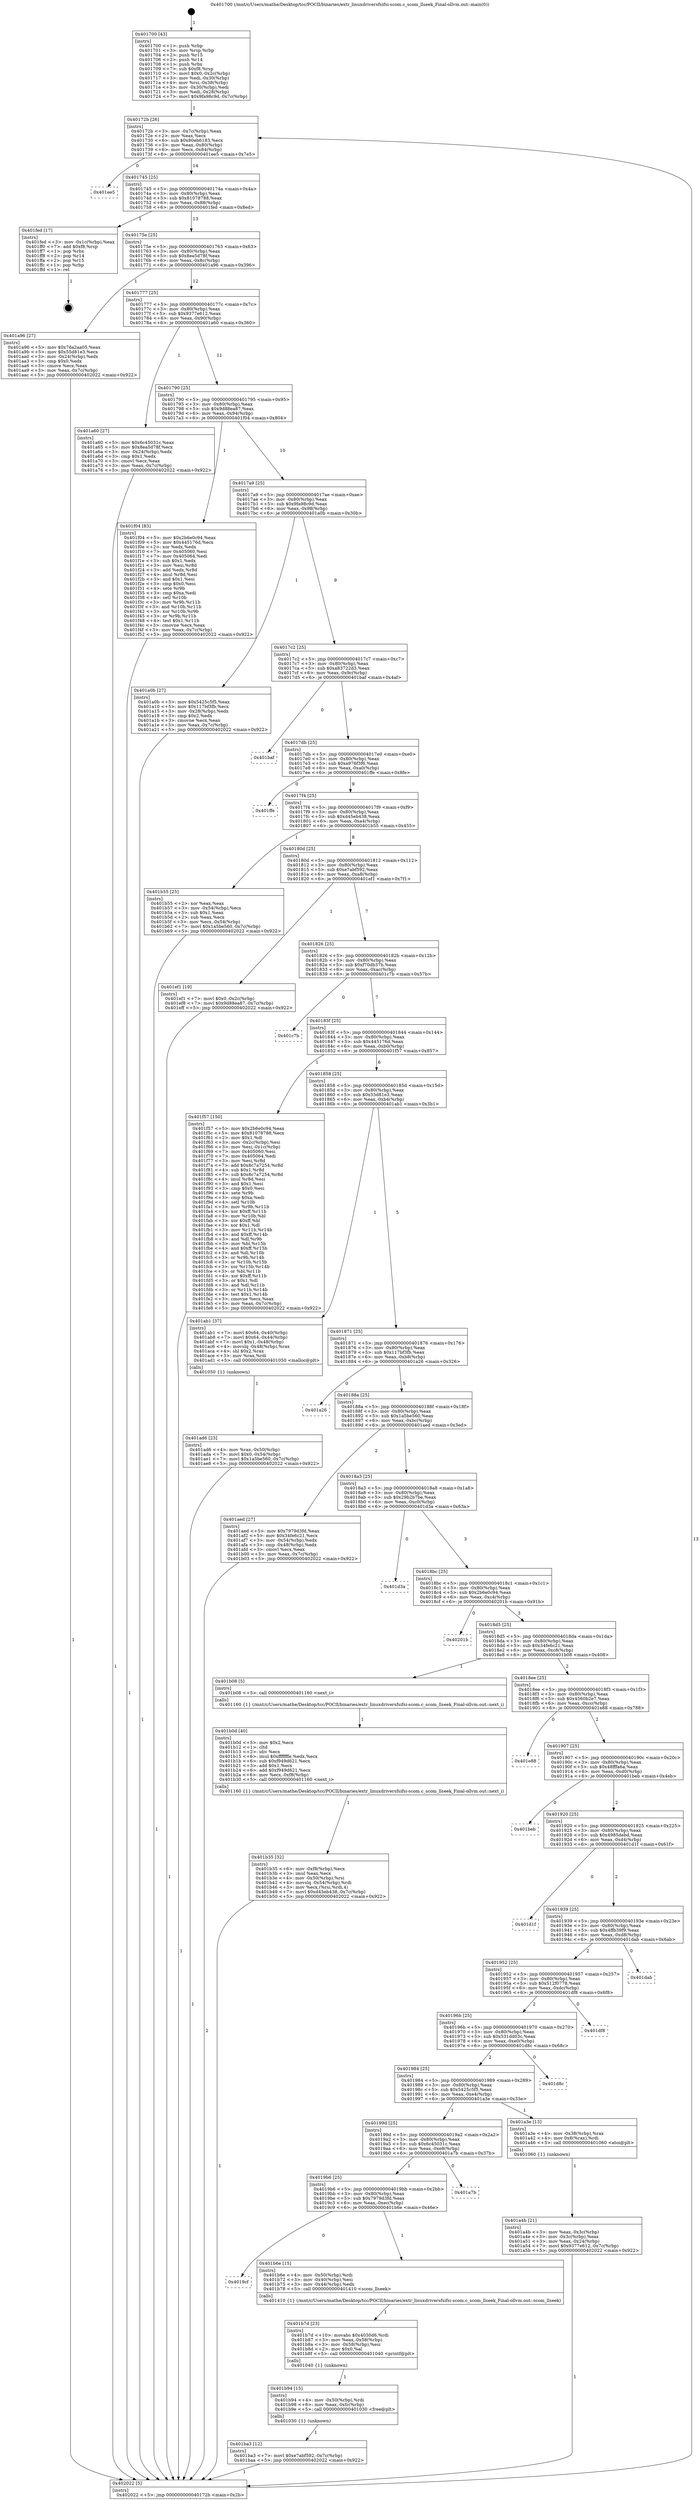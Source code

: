 digraph "0x401700" {
  label = "0x401700 (/mnt/c/Users/mathe/Desktop/tcc/POCII/binaries/extr_linuxdriversfsifsi-scom.c_scom_llseek_Final-ollvm.out::main(0))"
  labelloc = "t"
  node[shape=record]

  Entry [label="",width=0.3,height=0.3,shape=circle,fillcolor=black,style=filled]
  "0x40172b" [label="{
     0x40172b [26]\l
     | [instrs]\l
     &nbsp;&nbsp;0x40172b \<+3\>: mov -0x7c(%rbp),%eax\l
     &nbsp;&nbsp;0x40172e \<+2\>: mov %eax,%ecx\l
     &nbsp;&nbsp;0x401730 \<+6\>: sub $0x80eb6183,%ecx\l
     &nbsp;&nbsp;0x401736 \<+3\>: mov %eax,-0x80(%rbp)\l
     &nbsp;&nbsp;0x401739 \<+6\>: mov %ecx,-0x84(%rbp)\l
     &nbsp;&nbsp;0x40173f \<+6\>: je 0000000000401ee5 \<main+0x7e5\>\l
  }"]
  "0x401ee5" [label="{
     0x401ee5\l
  }", style=dashed]
  "0x401745" [label="{
     0x401745 [25]\l
     | [instrs]\l
     &nbsp;&nbsp;0x401745 \<+5\>: jmp 000000000040174a \<main+0x4a\>\l
     &nbsp;&nbsp;0x40174a \<+3\>: mov -0x80(%rbp),%eax\l
     &nbsp;&nbsp;0x40174d \<+5\>: sub $0x81078788,%eax\l
     &nbsp;&nbsp;0x401752 \<+6\>: mov %eax,-0x88(%rbp)\l
     &nbsp;&nbsp;0x401758 \<+6\>: je 0000000000401fed \<main+0x8ed\>\l
  }"]
  Exit [label="",width=0.3,height=0.3,shape=circle,fillcolor=black,style=filled,peripheries=2]
  "0x401fed" [label="{
     0x401fed [17]\l
     | [instrs]\l
     &nbsp;&nbsp;0x401fed \<+3\>: mov -0x1c(%rbp),%eax\l
     &nbsp;&nbsp;0x401ff0 \<+7\>: add $0xf8,%rsp\l
     &nbsp;&nbsp;0x401ff7 \<+1\>: pop %rbx\l
     &nbsp;&nbsp;0x401ff8 \<+2\>: pop %r14\l
     &nbsp;&nbsp;0x401ffa \<+2\>: pop %r15\l
     &nbsp;&nbsp;0x401ffc \<+1\>: pop %rbp\l
     &nbsp;&nbsp;0x401ffd \<+1\>: ret\l
  }"]
  "0x40175e" [label="{
     0x40175e [25]\l
     | [instrs]\l
     &nbsp;&nbsp;0x40175e \<+5\>: jmp 0000000000401763 \<main+0x63\>\l
     &nbsp;&nbsp;0x401763 \<+3\>: mov -0x80(%rbp),%eax\l
     &nbsp;&nbsp;0x401766 \<+5\>: sub $0x8ea5d78f,%eax\l
     &nbsp;&nbsp;0x40176b \<+6\>: mov %eax,-0x8c(%rbp)\l
     &nbsp;&nbsp;0x401771 \<+6\>: je 0000000000401a96 \<main+0x396\>\l
  }"]
  "0x401ba3" [label="{
     0x401ba3 [12]\l
     | [instrs]\l
     &nbsp;&nbsp;0x401ba3 \<+7\>: movl $0xe7abf592,-0x7c(%rbp)\l
     &nbsp;&nbsp;0x401baa \<+5\>: jmp 0000000000402022 \<main+0x922\>\l
  }"]
  "0x401a96" [label="{
     0x401a96 [27]\l
     | [instrs]\l
     &nbsp;&nbsp;0x401a96 \<+5\>: mov $0x7da2aa05,%eax\l
     &nbsp;&nbsp;0x401a9b \<+5\>: mov $0x55d81e3,%ecx\l
     &nbsp;&nbsp;0x401aa0 \<+3\>: mov -0x24(%rbp),%edx\l
     &nbsp;&nbsp;0x401aa3 \<+3\>: cmp $0x0,%edx\l
     &nbsp;&nbsp;0x401aa6 \<+3\>: cmove %ecx,%eax\l
     &nbsp;&nbsp;0x401aa9 \<+3\>: mov %eax,-0x7c(%rbp)\l
     &nbsp;&nbsp;0x401aac \<+5\>: jmp 0000000000402022 \<main+0x922\>\l
  }"]
  "0x401777" [label="{
     0x401777 [25]\l
     | [instrs]\l
     &nbsp;&nbsp;0x401777 \<+5\>: jmp 000000000040177c \<main+0x7c\>\l
     &nbsp;&nbsp;0x40177c \<+3\>: mov -0x80(%rbp),%eax\l
     &nbsp;&nbsp;0x40177f \<+5\>: sub $0x9377e612,%eax\l
     &nbsp;&nbsp;0x401784 \<+6\>: mov %eax,-0x90(%rbp)\l
     &nbsp;&nbsp;0x40178a \<+6\>: je 0000000000401a60 \<main+0x360\>\l
  }"]
  "0x401b94" [label="{
     0x401b94 [15]\l
     | [instrs]\l
     &nbsp;&nbsp;0x401b94 \<+4\>: mov -0x50(%rbp),%rdi\l
     &nbsp;&nbsp;0x401b98 \<+6\>: mov %eax,-0xfc(%rbp)\l
     &nbsp;&nbsp;0x401b9e \<+5\>: call 0000000000401030 \<free@plt\>\l
     | [calls]\l
     &nbsp;&nbsp;0x401030 \{1\} (unknown)\l
  }"]
  "0x401a60" [label="{
     0x401a60 [27]\l
     | [instrs]\l
     &nbsp;&nbsp;0x401a60 \<+5\>: mov $0x6c45031c,%eax\l
     &nbsp;&nbsp;0x401a65 \<+5\>: mov $0x8ea5d78f,%ecx\l
     &nbsp;&nbsp;0x401a6a \<+3\>: mov -0x24(%rbp),%edx\l
     &nbsp;&nbsp;0x401a6d \<+3\>: cmp $0x1,%edx\l
     &nbsp;&nbsp;0x401a70 \<+3\>: cmovl %ecx,%eax\l
     &nbsp;&nbsp;0x401a73 \<+3\>: mov %eax,-0x7c(%rbp)\l
     &nbsp;&nbsp;0x401a76 \<+5\>: jmp 0000000000402022 \<main+0x922\>\l
  }"]
  "0x401790" [label="{
     0x401790 [25]\l
     | [instrs]\l
     &nbsp;&nbsp;0x401790 \<+5\>: jmp 0000000000401795 \<main+0x95\>\l
     &nbsp;&nbsp;0x401795 \<+3\>: mov -0x80(%rbp),%eax\l
     &nbsp;&nbsp;0x401798 \<+5\>: sub $0x9d88ea87,%eax\l
     &nbsp;&nbsp;0x40179d \<+6\>: mov %eax,-0x94(%rbp)\l
     &nbsp;&nbsp;0x4017a3 \<+6\>: je 0000000000401f04 \<main+0x804\>\l
  }"]
  "0x401b7d" [label="{
     0x401b7d [23]\l
     | [instrs]\l
     &nbsp;&nbsp;0x401b7d \<+10\>: movabs $0x4030d6,%rdi\l
     &nbsp;&nbsp;0x401b87 \<+3\>: mov %eax,-0x58(%rbp)\l
     &nbsp;&nbsp;0x401b8a \<+3\>: mov -0x58(%rbp),%esi\l
     &nbsp;&nbsp;0x401b8d \<+2\>: mov $0x0,%al\l
     &nbsp;&nbsp;0x401b8f \<+5\>: call 0000000000401040 \<printf@plt\>\l
     | [calls]\l
     &nbsp;&nbsp;0x401040 \{1\} (unknown)\l
  }"]
  "0x401f04" [label="{
     0x401f04 [83]\l
     | [instrs]\l
     &nbsp;&nbsp;0x401f04 \<+5\>: mov $0x2b6e0c94,%eax\l
     &nbsp;&nbsp;0x401f09 \<+5\>: mov $0x445176d,%ecx\l
     &nbsp;&nbsp;0x401f0e \<+2\>: xor %edx,%edx\l
     &nbsp;&nbsp;0x401f10 \<+7\>: mov 0x405060,%esi\l
     &nbsp;&nbsp;0x401f17 \<+7\>: mov 0x405064,%edi\l
     &nbsp;&nbsp;0x401f1e \<+3\>: sub $0x1,%edx\l
     &nbsp;&nbsp;0x401f21 \<+3\>: mov %esi,%r8d\l
     &nbsp;&nbsp;0x401f24 \<+3\>: add %edx,%r8d\l
     &nbsp;&nbsp;0x401f27 \<+4\>: imul %r8d,%esi\l
     &nbsp;&nbsp;0x401f2b \<+3\>: and $0x1,%esi\l
     &nbsp;&nbsp;0x401f2e \<+3\>: cmp $0x0,%esi\l
     &nbsp;&nbsp;0x401f31 \<+4\>: sete %r9b\l
     &nbsp;&nbsp;0x401f35 \<+3\>: cmp $0xa,%edi\l
     &nbsp;&nbsp;0x401f38 \<+4\>: setl %r10b\l
     &nbsp;&nbsp;0x401f3c \<+3\>: mov %r9b,%r11b\l
     &nbsp;&nbsp;0x401f3f \<+3\>: and %r10b,%r11b\l
     &nbsp;&nbsp;0x401f42 \<+3\>: xor %r10b,%r9b\l
     &nbsp;&nbsp;0x401f45 \<+3\>: or %r9b,%r11b\l
     &nbsp;&nbsp;0x401f48 \<+4\>: test $0x1,%r11b\l
     &nbsp;&nbsp;0x401f4c \<+3\>: cmovne %ecx,%eax\l
     &nbsp;&nbsp;0x401f4f \<+3\>: mov %eax,-0x7c(%rbp)\l
     &nbsp;&nbsp;0x401f52 \<+5\>: jmp 0000000000402022 \<main+0x922\>\l
  }"]
  "0x4017a9" [label="{
     0x4017a9 [25]\l
     | [instrs]\l
     &nbsp;&nbsp;0x4017a9 \<+5\>: jmp 00000000004017ae \<main+0xae\>\l
     &nbsp;&nbsp;0x4017ae \<+3\>: mov -0x80(%rbp),%eax\l
     &nbsp;&nbsp;0x4017b1 \<+5\>: sub $0x9fa98c9d,%eax\l
     &nbsp;&nbsp;0x4017b6 \<+6\>: mov %eax,-0x98(%rbp)\l
     &nbsp;&nbsp;0x4017bc \<+6\>: je 0000000000401a0b \<main+0x30b\>\l
  }"]
  "0x4019cf" [label="{
     0x4019cf\l
  }", style=dashed]
  "0x401a0b" [label="{
     0x401a0b [27]\l
     | [instrs]\l
     &nbsp;&nbsp;0x401a0b \<+5\>: mov $0x5425c5f5,%eax\l
     &nbsp;&nbsp;0x401a10 \<+5\>: mov $0x117bf3fb,%ecx\l
     &nbsp;&nbsp;0x401a15 \<+3\>: mov -0x28(%rbp),%edx\l
     &nbsp;&nbsp;0x401a18 \<+3\>: cmp $0x2,%edx\l
     &nbsp;&nbsp;0x401a1b \<+3\>: cmovne %ecx,%eax\l
     &nbsp;&nbsp;0x401a1e \<+3\>: mov %eax,-0x7c(%rbp)\l
     &nbsp;&nbsp;0x401a21 \<+5\>: jmp 0000000000402022 \<main+0x922\>\l
  }"]
  "0x4017c2" [label="{
     0x4017c2 [25]\l
     | [instrs]\l
     &nbsp;&nbsp;0x4017c2 \<+5\>: jmp 00000000004017c7 \<main+0xc7\>\l
     &nbsp;&nbsp;0x4017c7 \<+3\>: mov -0x80(%rbp),%eax\l
     &nbsp;&nbsp;0x4017ca \<+5\>: sub $0xa83722d3,%eax\l
     &nbsp;&nbsp;0x4017cf \<+6\>: mov %eax,-0x9c(%rbp)\l
     &nbsp;&nbsp;0x4017d5 \<+6\>: je 0000000000401baf \<main+0x4af\>\l
  }"]
  "0x402022" [label="{
     0x402022 [5]\l
     | [instrs]\l
     &nbsp;&nbsp;0x402022 \<+5\>: jmp 000000000040172b \<main+0x2b\>\l
  }"]
  "0x401700" [label="{
     0x401700 [43]\l
     | [instrs]\l
     &nbsp;&nbsp;0x401700 \<+1\>: push %rbp\l
     &nbsp;&nbsp;0x401701 \<+3\>: mov %rsp,%rbp\l
     &nbsp;&nbsp;0x401704 \<+2\>: push %r15\l
     &nbsp;&nbsp;0x401706 \<+2\>: push %r14\l
     &nbsp;&nbsp;0x401708 \<+1\>: push %rbx\l
     &nbsp;&nbsp;0x401709 \<+7\>: sub $0xf8,%rsp\l
     &nbsp;&nbsp;0x401710 \<+7\>: movl $0x0,-0x2c(%rbp)\l
     &nbsp;&nbsp;0x401717 \<+3\>: mov %edi,-0x30(%rbp)\l
     &nbsp;&nbsp;0x40171a \<+4\>: mov %rsi,-0x38(%rbp)\l
     &nbsp;&nbsp;0x40171e \<+3\>: mov -0x30(%rbp),%edi\l
     &nbsp;&nbsp;0x401721 \<+3\>: mov %edi,-0x28(%rbp)\l
     &nbsp;&nbsp;0x401724 \<+7\>: movl $0x9fa98c9d,-0x7c(%rbp)\l
  }"]
  "0x401b6e" [label="{
     0x401b6e [15]\l
     | [instrs]\l
     &nbsp;&nbsp;0x401b6e \<+4\>: mov -0x50(%rbp),%rdi\l
     &nbsp;&nbsp;0x401b72 \<+3\>: mov -0x40(%rbp),%esi\l
     &nbsp;&nbsp;0x401b75 \<+3\>: mov -0x44(%rbp),%edx\l
     &nbsp;&nbsp;0x401b78 \<+5\>: call 0000000000401410 \<scom_llseek\>\l
     | [calls]\l
     &nbsp;&nbsp;0x401410 \{1\} (/mnt/c/Users/mathe/Desktop/tcc/POCII/binaries/extr_linuxdriversfsifsi-scom.c_scom_llseek_Final-ollvm.out::scom_llseek)\l
  }"]
  "0x401baf" [label="{
     0x401baf\l
  }", style=dashed]
  "0x4017db" [label="{
     0x4017db [25]\l
     | [instrs]\l
     &nbsp;&nbsp;0x4017db \<+5\>: jmp 00000000004017e0 \<main+0xe0\>\l
     &nbsp;&nbsp;0x4017e0 \<+3\>: mov -0x80(%rbp),%eax\l
     &nbsp;&nbsp;0x4017e3 \<+5\>: sub $0xa976f3f6,%eax\l
     &nbsp;&nbsp;0x4017e8 \<+6\>: mov %eax,-0xa0(%rbp)\l
     &nbsp;&nbsp;0x4017ee \<+6\>: je 0000000000401ffe \<main+0x8fe\>\l
  }"]
  "0x4019b6" [label="{
     0x4019b6 [25]\l
     | [instrs]\l
     &nbsp;&nbsp;0x4019b6 \<+5\>: jmp 00000000004019bb \<main+0x2bb\>\l
     &nbsp;&nbsp;0x4019bb \<+3\>: mov -0x80(%rbp),%eax\l
     &nbsp;&nbsp;0x4019be \<+5\>: sub $0x7979d3fd,%eax\l
     &nbsp;&nbsp;0x4019c3 \<+6\>: mov %eax,-0xec(%rbp)\l
     &nbsp;&nbsp;0x4019c9 \<+6\>: je 0000000000401b6e \<main+0x46e\>\l
  }"]
  "0x401ffe" [label="{
     0x401ffe\l
  }", style=dashed]
  "0x4017f4" [label="{
     0x4017f4 [25]\l
     | [instrs]\l
     &nbsp;&nbsp;0x4017f4 \<+5\>: jmp 00000000004017f9 \<main+0xf9\>\l
     &nbsp;&nbsp;0x4017f9 \<+3\>: mov -0x80(%rbp),%eax\l
     &nbsp;&nbsp;0x4017fc \<+5\>: sub $0xd45eb438,%eax\l
     &nbsp;&nbsp;0x401801 \<+6\>: mov %eax,-0xa4(%rbp)\l
     &nbsp;&nbsp;0x401807 \<+6\>: je 0000000000401b55 \<main+0x455\>\l
  }"]
  "0x401a7b" [label="{
     0x401a7b\l
  }", style=dashed]
  "0x401b55" [label="{
     0x401b55 [25]\l
     | [instrs]\l
     &nbsp;&nbsp;0x401b55 \<+2\>: xor %eax,%eax\l
     &nbsp;&nbsp;0x401b57 \<+3\>: mov -0x54(%rbp),%ecx\l
     &nbsp;&nbsp;0x401b5a \<+3\>: sub $0x1,%eax\l
     &nbsp;&nbsp;0x401b5d \<+2\>: sub %eax,%ecx\l
     &nbsp;&nbsp;0x401b5f \<+3\>: mov %ecx,-0x54(%rbp)\l
     &nbsp;&nbsp;0x401b62 \<+7\>: movl $0x1a5be560,-0x7c(%rbp)\l
     &nbsp;&nbsp;0x401b69 \<+5\>: jmp 0000000000402022 \<main+0x922\>\l
  }"]
  "0x40180d" [label="{
     0x40180d [25]\l
     | [instrs]\l
     &nbsp;&nbsp;0x40180d \<+5\>: jmp 0000000000401812 \<main+0x112\>\l
     &nbsp;&nbsp;0x401812 \<+3\>: mov -0x80(%rbp),%eax\l
     &nbsp;&nbsp;0x401815 \<+5\>: sub $0xe7abf592,%eax\l
     &nbsp;&nbsp;0x40181a \<+6\>: mov %eax,-0xa8(%rbp)\l
     &nbsp;&nbsp;0x401820 \<+6\>: je 0000000000401ef1 \<main+0x7f1\>\l
  }"]
  "0x401b35" [label="{
     0x401b35 [32]\l
     | [instrs]\l
     &nbsp;&nbsp;0x401b35 \<+6\>: mov -0xf8(%rbp),%ecx\l
     &nbsp;&nbsp;0x401b3b \<+3\>: imul %eax,%ecx\l
     &nbsp;&nbsp;0x401b3e \<+4\>: mov -0x50(%rbp),%rsi\l
     &nbsp;&nbsp;0x401b42 \<+4\>: movslq -0x54(%rbp),%rdi\l
     &nbsp;&nbsp;0x401b46 \<+3\>: mov %ecx,(%rsi,%rdi,4)\l
     &nbsp;&nbsp;0x401b49 \<+7\>: movl $0xd45eb438,-0x7c(%rbp)\l
     &nbsp;&nbsp;0x401b50 \<+5\>: jmp 0000000000402022 \<main+0x922\>\l
  }"]
  "0x401ef1" [label="{
     0x401ef1 [19]\l
     | [instrs]\l
     &nbsp;&nbsp;0x401ef1 \<+7\>: movl $0x0,-0x2c(%rbp)\l
     &nbsp;&nbsp;0x401ef8 \<+7\>: movl $0x9d88ea87,-0x7c(%rbp)\l
     &nbsp;&nbsp;0x401eff \<+5\>: jmp 0000000000402022 \<main+0x922\>\l
  }"]
  "0x401826" [label="{
     0x401826 [25]\l
     | [instrs]\l
     &nbsp;&nbsp;0x401826 \<+5\>: jmp 000000000040182b \<main+0x12b\>\l
     &nbsp;&nbsp;0x40182b \<+3\>: mov -0x80(%rbp),%eax\l
     &nbsp;&nbsp;0x40182e \<+5\>: sub $0xf70db37b,%eax\l
     &nbsp;&nbsp;0x401833 \<+6\>: mov %eax,-0xac(%rbp)\l
     &nbsp;&nbsp;0x401839 \<+6\>: je 0000000000401c7b \<main+0x57b\>\l
  }"]
  "0x401b0d" [label="{
     0x401b0d [40]\l
     | [instrs]\l
     &nbsp;&nbsp;0x401b0d \<+5\>: mov $0x2,%ecx\l
     &nbsp;&nbsp;0x401b12 \<+1\>: cltd\l
     &nbsp;&nbsp;0x401b13 \<+2\>: idiv %ecx\l
     &nbsp;&nbsp;0x401b15 \<+6\>: imul $0xfffffffe,%edx,%ecx\l
     &nbsp;&nbsp;0x401b1b \<+6\>: sub $0xf949d621,%ecx\l
     &nbsp;&nbsp;0x401b21 \<+3\>: add $0x1,%ecx\l
     &nbsp;&nbsp;0x401b24 \<+6\>: add $0xf949d621,%ecx\l
     &nbsp;&nbsp;0x401b2a \<+6\>: mov %ecx,-0xf8(%rbp)\l
     &nbsp;&nbsp;0x401b30 \<+5\>: call 0000000000401160 \<next_i\>\l
     | [calls]\l
     &nbsp;&nbsp;0x401160 \{1\} (/mnt/c/Users/mathe/Desktop/tcc/POCII/binaries/extr_linuxdriversfsifsi-scom.c_scom_llseek_Final-ollvm.out::next_i)\l
  }"]
  "0x401c7b" [label="{
     0x401c7b\l
  }", style=dashed]
  "0x40183f" [label="{
     0x40183f [25]\l
     | [instrs]\l
     &nbsp;&nbsp;0x40183f \<+5\>: jmp 0000000000401844 \<main+0x144\>\l
     &nbsp;&nbsp;0x401844 \<+3\>: mov -0x80(%rbp),%eax\l
     &nbsp;&nbsp;0x401847 \<+5\>: sub $0x445176d,%eax\l
     &nbsp;&nbsp;0x40184c \<+6\>: mov %eax,-0xb0(%rbp)\l
     &nbsp;&nbsp;0x401852 \<+6\>: je 0000000000401f57 \<main+0x857\>\l
  }"]
  "0x401ad6" [label="{
     0x401ad6 [23]\l
     | [instrs]\l
     &nbsp;&nbsp;0x401ad6 \<+4\>: mov %rax,-0x50(%rbp)\l
     &nbsp;&nbsp;0x401ada \<+7\>: movl $0x0,-0x54(%rbp)\l
     &nbsp;&nbsp;0x401ae1 \<+7\>: movl $0x1a5be560,-0x7c(%rbp)\l
     &nbsp;&nbsp;0x401ae8 \<+5\>: jmp 0000000000402022 \<main+0x922\>\l
  }"]
  "0x401f57" [label="{
     0x401f57 [150]\l
     | [instrs]\l
     &nbsp;&nbsp;0x401f57 \<+5\>: mov $0x2b6e0c94,%eax\l
     &nbsp;&nbsp;0x401f5c \<+5\>: mov $0x81078788,%ecx\l
     &nbsp;&nbsp;0x401f61 \<+2\>: mov $0x1,%dl\l
     &nbsp;&nbsp;0x401f63 \<+3\>: mov -0x2c(%rbp),%esi\l
     &nbsp;&nbsp;0x401f66 \<+3\>: mov %esi,-0x1c(%rbp)\l
     &nbsp;&nbsp;0x401f69 \<+7\>: mov 0x405060,%esi\l
     &nbsp;&nbsp;0x401f70 \<+7\>: mov 0x405064,%edi\l
     &nbsp;&nbsp;0x401f77 \<+3\>: mov %esi,%r8d\l
     &nbsp;&nbsp;0x401f7a \<+7\>: add $0x8c7a7254,%r8d\l
     &nbsp;&nbsp;0x401f81 \<+4\>: sub $0x1,%r8d\l
     &nbsp;&nbsp;0x401f85 \<+7\>: sub $0x8c7a7254,%r8d\l
     &nbsp;&nbsp;0x401f8c \<+4\>: imul %r8d,%esi\l
     &nbsp;&nbsp;0x401f90 \<+3\>: and $0x1,%esi\l
     &nbsp;&nbsp;0x401f93 \<+3\>: cmp $0x0,%esi\l
     &nbsp;&nbsp;0x401f96 \<+4\>: sete %r9b\l
     &nbsp;&nbsp;0x401f9a \<+3\>: cmp $0xa,%edi\l
     &nbsp;&nbsp;0x401f9d \<+4\>: setl %r10b\l
     &nbsp;&nbsp;0x401fa1 \<+3\>: mov %r9b,%r11b\l
     &nbsp;&nbsp;0x401fa4 \<+4\>: xor $0xff,%r11b\l
     &nbsp;&nbsp;0x401fa8 \<+3\>: mov %r10b,%bl\l
     &nbsp;&nbsp;0x401fab \<+3\>: xor $0xff,%bl\l
     &nbsp;&nbsp;0x401fae \<+3\>: xor $0x1,%dl\l
     &nbsp;&nbsp;0x401fb1 \<+3\>: mov %r11b,%r14b\l
     &nbsp;&nbsp;0x401fb4 \<+4\>: and $0xff,%r14b\l
     &nbsp;&nbsp;0x401fb8 \<+3\>: and %dl,%r9b\l
     &nbsp;&nbsp;0x401fbb \<+3\>: mov %bl,%r15b\l
     &nbsp;&nbsp;0x401fbe \<+4\>: and $0xff,%r15b\l
     &nbsp;&nbsp;0x401fc2 \<+3\>: and %dl,%r10b\l
     &nbsp;&nbsp;0x401fc5 \<+3\>: or %r9b,%r14b\l
     &nbsp;&nbsp;0x401fc8 \<+3\>: or %r10b,%r15b\l
     &nbsp;&nbsp;0x401fcb \<+3\>: xor %r15b,%r14b\l
     &nbsp;&nbsp;0x401fce \<+3\>: or %bl,%r11b\l
     &nbsp;&nbsp;0x401fd1 \<+4\>: xor $0xff,%r11b\l
     &nbsp;&nbsp;0x401fd5 \<+3\>: or $0x1,%dl\l
     &nbsp;&nbsp;0x401fd8 \<+3\>: and %dl,%r11b\l
     &nbsp;&nbsp;0x401fdb \<+3\>: or %r11b,%r14b\l
     &nbsp;&nbsp;0x401fde \<+4\>: test $0x1,%r14b\l
     &nbsp;&nbsp;0x401fe2 \<+3\>: cmovne %ecx,%eax\l
     &nbsp;&nbsp;0x401fe5 \<+3\>: mov %eax,-0x7c(%rbp)\l
     &nbsp;&nbsp;0x401fe8 \<+5\>: jmp 0000000000402022 \<main+0x922\>\l
  }"]
  "0x401858" [label="{
     0x401858 [25]\l
     | [instrs]\l
     &nbsp;&nbsp;0x401858 \<+5\>: jmp 000000000040185d \<main+0x15d\>\l
     &nbsp;&nbsp;0x40185d \<+3\>: mov -0x80(%rbp),%eax\l
     &nbsp;&nbsp;0x401860 \<+5\>: sub $0x55d81e3,%eax\l
     &nbsp;&nbsp;0x401865 \<+6\>: mov %eax,-0xb4(%rbp)\l
     &nbsp;&nbsp;0x40186b \<+6\>: je 0000000000401ab1 \<main+0x3b1\>\l
  }"]
  "0x401a4b" [label="{
     0x401a4b [21]\l
     | [instrs]\l
     &nbsp;&nbsp;0x401a4b \<+3\>: mov %eax,-0x3c(%rbp)\l
     &nbsp;&nbsp;0x401a4e \<+3\>: mov -0x3c(%rbp),%eax\l
     &nbsp;&nbsp;0x401a51 \<+3\>: mov %eax,-0x24(%rbp)\l
     &nbsp;&nbsp;0x401a54 \<+7\>: movl $0x9377e612,-0x7c(%rbp)\l
     &nbsp;&nbsp;0x401a5b \<+5\>: jmp 0000000000402022 \<main+0x922\>\l
  }"]
  "0x401ab1" [label="{
     0x401ab1 [37]\l
     | [instrs]\l
     &nbsp;&nbsp;0x401ab1 \<+7\>: movl $0x64,-0x40(%rbp)\l
     &nbsp;&nbsp;0x401ab8 \<+7\>: movl $0x64,-0x44(%rbp)\l
     &nbsp;&nbsp;0x401abf \<+7\>: movl $0x1,-0x48(%rbp)\l
     &nbsp;&nbsp;0x401ac6 \<+4\>: movslq -0x48(%rbp),%rax\l
     &nbsp;&nbsp;0x401aca \<+4\>: shl $0x2,%rax\l
     &nbsp;&nbsp;0x401ace \<+3\>: mov %rax,%rdi\l
     &nbsp;&nbsp;0x401ad1 \<+5\>: call 0000000000401050 \<malloc@plt\>\l
     | [calls]\l
     &nbsp;&nbsp;0x401050 \{1\} (unknown)\l
  }"]
  "0x401871" [label="{
     0x401871 [25]\l
     | [instrs]\l
     &nbsp;&nbsp;0x401871 \<+5\>: jmp 0000000000401876 \<main+0x176\>\l
     &nbsp;&nbsp;0x401876 \<+3\>: mov -0x80(%rbp),%eax\l
     &nbsp;&nbsp;0x401879 \<+5\>: sub $0x117bf3fb,%eax\l
     &nbsp;&nbsp;0x40187e \<+6\>: mov %eax,-0xb8(%rbp)\l
     &nbsp;&nbsp;0x401884 \<+6\>: je 0000000000401a26 \<main+0x326\>\l
  }"]
  "0x40199d" [label="{
     0x40199d [25]\l
     | [instrs]\l
     &nbsp;&nbsp;0x40199d \<+5\>: jmp 00000000004019a2 \<main+0x2a2\>\l
     &nbsp;&nbsp;0x4019a2 \<+3\>: mov -0x80(%rbp),%eax\l
     &nbsp;&nbsp;0x4019a5 \<+5\>: sub $0x6c45031c,%eax\l
     &nbsp;&nbsp;0x4019aa \<+6\>: mov %eax,-0xe8(%rbp)\l
     &nbsp;&nbsp;0x4019b0 \<+6\>: je 0000000000401a7b \<main+0x37b\>\l
  }"]
  "0x401a26" [label="{
     0x401a26\l
  }", style=dashed]
  "0x40188a" [label="{
     0x40188a [25]\l
     | [instrs]\l
     &nbsp;&nbsp;0x40188a \<+5\>: jmp 000000000040188f \<main+0x18f\>\l
     &nbsp;&nbsp;0x40188f \<+3\>: mov -0x80(%rbp),%eax\l
     &nbsp;&nbsp;0x401892 \<+5\>: sub $0x1a5be560,%eax\l
     &nbsp;&nbsp;0x401897 \<+6\>: mov %eax,-0xbc(%rbp)\l
     &nbsp;&nbsp;0x40189d \<+6\>: je 0000000000401aed \<main+0x3ed\>\l
  }"]
  "0x401a3e" [label="{
     0x401a3e [13]\l
     | [instrs]\l
     &nbsp;&nbsp;0x401a3e \<+4\>: mov -0x38(%rbp),%rax\l
     &nbsp;&nbsp;0x401a42 \<+4\>: mov 0x8(%rax),%rdi\l
     &nbsp;&nbsp;0x401a46 \<+5\>: call 0000000000401060 \<atoi@plt\>\l
     | [calls]\l
     &nbsp;&nbsp;0x401060 \{1\} (unknown)\l
  }"]
  "0x401aed" [label="{
     0x401aed [27]\l
     | [instrs]\l
     &nbsp;&nbsp;0x401aed \<+5\>: mov $0x7979d3fd,%eax\l
     &nbsp;&nbsp;0x401af2 \<+5\>: mov $0x34fe6c21,%ecx\l
     &nbsp;&nbsp;0x401af7 \<+3\>: mov -0x54(%rbp),%edx\l
     &nbsp;&nbsp;0x401afa \<+3\>: cmp -0x48(%rbp),%edx\l
     &nbsp;&nbsp;0x401afd \<+3\>: cmovl %ecx,%eax\l
     &nbsp;&nbsp;0x401b00 \<+3\>: mov %eax,-0x7c(%rbp)\l
     &nbsp;&nbsp;0x401b03 \<+5\>: jmp 0000000000402022 \<main+0x922\>\l
  }"]
  "0x4018a3" [label="{
     0x4018a3 [25]\l
     | [instrs]\l
     &nbsp;&nbsp;0x4018a3 \<+5\>: jmp 00000000004018a8 \<main+0x1a8\>\l
     &nbsp;&nbsp;0x4018a8 \<+3\>: mov -0x80(%rbp),%eax\l
     &nbsp;&nbsp;0x4018ab \<+5\>: sub $0x29b2b7be,%eax\l
     &nbsp;&nbsp;0x4018b0 \<+6\>: mov %eax,-0xc0(%rbp)\l
     &nbsp;&nbsp;0x4018b6 \<+6\>: je 0000000000401d3a \<main+0x63a\>\l
  }"]
  "0x401984" [label="{
     0x401984 [25]\l
     | [instrs]\l
     &nbsp;&nbsp;0x401984 \<+5\>: jmp 0000000000401989 \<main+0x289\>\l
     &nbsp;&nbsp;0x401989 \<+3\>: mov -0x80(%rbp),%eax\l
     &nbsp;&nbsp;0x40198c \<+5\>: sub $0x5425c5f5,%eax\l
     &nbsp;&nbsp;0x401991 \<+6\>: mov %eax,-0xe4(%rbp)\l
     &nbsp;&nbsp;0x401997 \<+6\>: je 0000000000401a3e \<main+0x33e\>\l
  }"]
  "0x401d3a" [label="{
     0x401d3a\l
  }", style=dashed]
  "0x4018bc" [label="{
     0x4018bc [25]\l
     | [instrs]\l
     &nbsp;&nbsp;0x4018bc \<+5\>: jmp 00000000004018c1 \<main+0x1c1\>\l
     &nbsp;&nbsp;0x4018c1 \<+3\>: mov -0x80(%rbp),%eax\l
     &nbsp;&nbsp;0x4018c4 \<+5\>: sub $0x2b6e0c94,%eax\l
     &nbsp;&nbsp;0x4018c9 \<+6\>: mov %eax,-0xc4(%rbp)\l
     &nbsp;&nbsp;0x4018cf \<+6\>: je 000000000040201b \<main+0x91b\>\l
  }"]
  "0x401d8c" [label="{
     0x401d8c\l
  }", style=dashed]
  "0x40201b" [label="{
     0x40201b\l
  }", style=dashed]
  "0x4018d5" [label="{
     0x4018d5 [25]\l
     | [instrs]\l
     &nbsp;&nbsp;0x4018d5 \<+5\>: jmp 00000000004018da \<main+0x1da\>\l
     &nbsp;&nbsp;0x4018da \<+3\>: mov -0x80(%rbp),%eax\l
     &nbsp;&nbsp;0x4018dd \<+5\>: sub $0x34fe6c21,%eax\l
     &nbsp;&nbsp;0x4018e2 \<+6\>: mov %eax,-0xc8(%rbp)\l
     &nbsp;&nbsp;0x4018e8 \<+6\>: je 0000000000401b08 \<main+0x408\>\l
  }"]
  "0x40196b" [label="{
     0x40196b [25]\l
     | [instrs]\l
     &nbsp;&nbsp;0x40196b \<+5\>: jmp 0000000000401970 \<main+0x270\>\l
     &nbsp;&nbsp;0x401970 \<+3\>: mov -0x80(%rbp),%eax\l
     &nbsp;&nbsp;0x401973 \<+5\>: sub $0x531dd03c,%eax\l
     &nbsp;&nbsp;0x401978 \<+6\>: mov %eax,-0xe0(%rbp)\l
     &nbsp;&nbsp;0x40197e \<+6\>: je 0000000000401d8c \<main+0x68c\>\l
  }"]
  "0x401b08" [label="{
     0x401b08 [5]\l
     | [instrs]\l
     &nbsp;&nbsp;0x401b08 \<+5\>: call 0000000000401160 \<next_i\>\l
     | [calls]\l
     &nbsp;&nbsp;0x401160 \{1\} (/mnt/c/Users/mathe/Desktop/tcc/POCII/binaries/extr_linuxdriversfsifsi-scom.c_scom_llseek_Final-ollvm.out::next_i)\l
  }"]
  "0x4018ee" [label="{
     0x4018ee [25]\l
     | [instrs]\l
     &nbsp;&nbsp;0x4018ee \<+5\>: jmp 00000000004018f3 \<main+0x1f3\>\l
     &nbsp;&nbsp;0x4018f3 \<+3\>: mov -0x80(%rbp),%eax\l
     &nbsp;&nbsp;0x4018f6 \<+5\>: sub $0x4560b2e7,%eax\l
     &nbsp;&nbsp;0x4018fb \<+6\>: mov %eax,-0xcc(%rbp)\l
     &nbsp;&nbsp;0x401901 \<+6\>: je 0000000000401e88 \<main+0x788\>\l
  }"]
  "0x401df8" [label="{
     0x401df8\l
  }", style=dashed]
  "0x401e88" [label="{
     0x401e88\l
  }", style=dashed]
  "0x401907" [label="{
     0x401907 [25]\l
     | [instrs]\l
     &nbsp;&nbsp;0x401907 \<+5\>: jmp 000000000040190c \<main+0x20c\>\l
     &nbsp;&nbsp;0x40190c \<+3\>: mov -0x80(%rbp),%eax\l
     &nbsp;&nbsp;0x40190f \<+5\>: sub $0x48fffa6a,%eax\l
     &nbsp;&nbsp;0x401914 \<+6\>: mov %eax,-0xd0(%rbp)\l
     &nbsp;&nbsp;0x40191a \<+6\>: je 0000000000401beb \<main+0x4eb\>\l
  }"]
  "0x401952" [label="{
     0x401952 [25]\l
     | [instrs]\l
     &nbsp;&nbsp;0x401952 \<+5\>: jmp 0000000000401957 \<main+0x257\>\l
     &nbsp;&nbsp;0x401957 \<+3\>: mov -0x80(%rbp),%eax\l
     &nbsp;&nbsp;0x40195a \<+5\>: sub $0x512f0778,%eax\l
     &nbsp;&nbsp;0x40195f \<+6\>: mov %eax,-0xdc(%rbp)\l
     &nbsp;&nbsp;0x401965 \<+6\>: je 0000000000401df8 \<main+0x6f8\>\l
  }"]
  "0x401beb" [label="{
     0x401beb\l
  }", style=dashed]
  "0x401920" [label="{
     0x401920 [25]\l
     | [instrs]\l
     &nbsp;&nbsp;0x401920 \<+5\>: jmp 0000000000401925 \<main+0x225\>\l
     &nbsp;&nbsp;0x401925 \<+3\>: mov -0x80(%rbp),%eax\l
     &nbsp;&nbsp;0x401928 \<+5\>: sub $0x4985debd,%eax\l
     &nbsp;&nbsp;0x40192d \<+6\>: mov %eax,-0xd4(%rbp)\l
     &nbsp;&nbsp;0x401933 \<+6\>: je 0000000000401d1f \<main+0x61f\>\l
  }"]
  "0x401dab" [label="{
     0x401dab\l
  }", style=dashed]
  "0x401d1f" [label="{
     0x401d1f\l
  }", style=dashed]
  "0x401939" [label="{
     0x401939 [25]\l
     | [instrs]\l
     &nbsp;&nbsp;0x401939 \<+5\>: jmp 000000000040193e \<main+0x23e\>\l
     &nbsp;&nbsp;0x40193e \<+3\>: mov -0x80(%rbp),%eax\l
     &nbsp;&nbsp;0x401941 \<+5\>: sub $0x4ffb39f9,%eax\l
     &nbsp;&nbsp;0x401946 \<+6\>: mov %eax,-0xd8(%rbp)\l
     &nbsp;&nbsp;0x40194c \<+6\>: je 0000000000401dab \<main+0x6ab\>\l
  }"]
  Entry -> "0x401700" [label=" 1"]
  "0x40172b" -> "0x401ee5" [label=" 0"]
  "0x40172b" -> "0x401745" [label=" 14"]
  "0x401fed" -> Exit [label=" 1"]
  "0x401745" -> "0x401fed" [label=" 1"]
  "0x401745" -> "0x40175e" [label=" 13"]
  "0x401f57" -> "0x402022" [label=" 1"]
  "0x40175e" -> "0x401a96" [label=" 1"]
  "0x40175e" -> "0x401777" [label=" 12"]
  "0x401f04" -> "0x402022" [label=" 1"]
  "0x401777" -> "0x401a60" [label=" 1"]
  "0x401777" -> "0x401790" [label=" 11"]
  "0x401ef1" -> "0x402022" [label=" 1"]
  "0x401790" -> "0x401f04" [label=" 1"]
  "0x401790" -> "0x4017a9" [label=" 10"]
  "0x401ba3" -> "0x402022" [label=" 1"]
  "0x4017a9" -> "0x401a0b" [label=" 1"]
  "0x4017a9" -> "0x4017c2" [label=" 9"]
  "0x401a0b" -> "0x402022" [label=" 1"]
  "0x401700" -> "0x40172b" [label=" 1"]
  "0x402022" -> "0x40172b" [label=" 13"]
  "0x401b94" -> "0x401ba3" [label=" 1"]
  "0x4017c2" -> "0x401baf" [label=" 0"]
  "0x4017c2" -> "0x4017db" [label=" 9"]
  "0x401b7d" -> "0x401b94" [label=" 1"]
  "0x4017db" -> "0x401ffe" [label=" 0"]
  "0x4017db" -> "0x4017f4" [label=" 9"]
  "0x4019b6" -> "0x4019cf" [label=" 0"]
  "0x4017f4" -> "0x401b55" [label=" 1"]
  "0x4017f4" -> "0x40180d" [label=" 8"]
  "0x4019b6" -> "0x401b6e" [label=" 1"]
  "0x40180d" -> "0x401ef1" [label=" 1"]
  "0x40180d" -> "0x401826" [label=" 7"]
  "0x40199d" -> "0x4019b6" [label=" 1"]
  "0x401826" -> "0x401c7b" [label=" 0"]
  "0x401826" -> "0x40183f" [label=" 7"]
  "0x40199d" -> "0x401a7b" [label=" 0"]
  "0x40183f" -> "0x401f57" [label=" 1"]
  "0x40183f" -> "0x401858" [label=" 6"]
  "0x401b6e" -> "0x401b7d" [label=" 1"]
  "0x401858" -> "0x401ab1" [label=" 1"]
  "0x401858" -> "0x401871" [label=" 5"]
  "0x401b55" -> "0x402022" [label=" 1"]
  "0x401871" -> "0x401a26" [label=" 0"]
  "0x401871" -> "0x40188a" [label=" 5"]
  "0x401b35" -> "0x402022" [label=" 1"]
  "0x40188a" -> "0x401aed" [label=" 2"]
  "0x40188a" -> "0x4018a3" [label=" 3"]
  "0x401b0d" -> "0x401b35" [label=" 1"]
  "0x4018a3" -> "0x401d3a" [label=" 0"]
  "0x4018a3" -> "0x4018bc" [label=" 3"]
  "0x401aed" -> "0x402022" [label=" 2"]
  "0x4018bc" -> "0x40201b" [label=" 0"]
  "0x4018bc" -> "0x4018d5" [label=" 3"]
  "0x401ad6" -> "0x402022" [label=" 1"]
  "0x4018d5" -> "0x401b08" [label=" 1"]
  "0x4018d5" -> "0x4018ee" [label=" 2"]
  "0x401a96" -> "0x402022" [label=" 1"]
  "0x4018ee" -> "0x401e88" [label=" 0"]
  "0x4018ee" -> "0x401907" [label=" 2"]
  "0x401a60" -> "0x402022" [label=" 1"]
  "0x401907" -> "0x401beb" [label=" 0"]
  "0x401907" -> "0x401920" [label=" 2"]
  "0x401a3e" -> "0x401a4b" [label=" 1"]
  "0x401920" -> "0x401d1f" [label=" 0"]
  "0x401920" -> "0x401939" [label=" 2"]
  "0x401984" -> "0x40199d" [label=" 1"]
  "0x401939" -> "0x401dab" [label=" 0"]
  "0x401939" -> "0x401952" [label=" 2"]
  "0x401a4b" -> "0x402022" [label=" 1"]
  "0x401952" -> "0x401df8" [label=" 0"]
  "0x401952" -> "0x40196b" [label=" 2"]
  "0x401ab1" -> "0x401ad6" [label=" 1"]
  "0x40196b" -> "0x401d8c" [label=" 0"]
  "0x40196b" -> "0x401984" [label=" 2"]
  "0x401b08" -> "0x401b0d" [label=" 1"]
  "0x401984" -> "0x401a3e" [label=" 1"]
}
